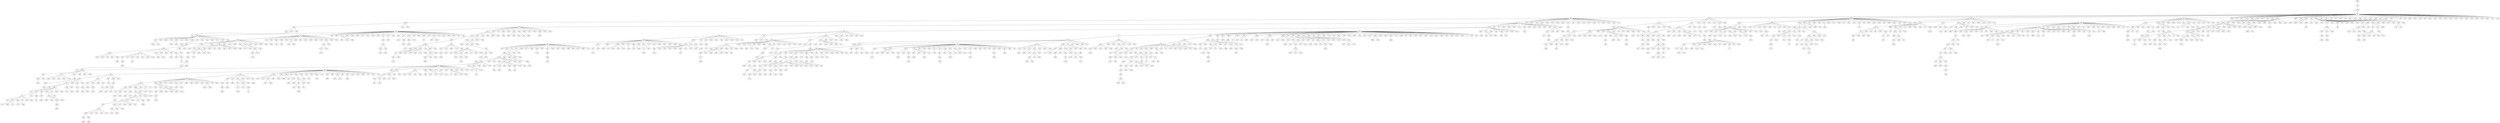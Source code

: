 strict graph "" {
	4626 -- 616;
	616 -- 4203;
	4203 -- 5607;
	5607 -- 1884;
	5607 -- 773;
	5607 -- 3259;
	5607 -- 2092;
	5607 -- 1963;
	5607 -- 3892;
	5607 -- 576;
	5607 -- 4677;
	5607 -- 3618;
	5607 -- 2992;
	5607 -- 3139;
	5607 -- 5787;
	5607 -- 254;
	5607 -- 1150;
	5607 -- 4236;
	5607 -- 4644;
	5607 -- 3758;
	5607 -- 2948;
	5607 -- 140;
	5607 -- 3900;
	5607 -- 1853;
	5607 -- 5397;
	5607 -- 872;
	5607 -- 935;
	5607 -- 620;
	5607 -- 2211;
	5607 -- 465;
	5607 -- 3158;
	5607 -- 1866;
	5607 -- 3317;
	5607 -- 1165;
	5607 -- 2946;
	5607 -- 5671;
	5607 -- 2681;
	5607 -- 1483;
	5607 -- 7;
	5607 -- 200;
	5607 -- 133;
	5607 -- 5909;
	5607 -- 3451;
	5607 -- 5353;
	5607 -- 864;
	5607 -- 5326;
	5607 -- 4814;
	5607 -- 4673;
	5607 -- 4272;
	5607 -- 5367;
	5607 -- 5514;
	5607 -- 3427;
	5607 -- 3265;
	5607 -- 5760;
	5607 -- 5259;
	5607 -- 1355;
	5607 -- 5849;
	5607 -- 1174;
	5607 -- 4765;
	1884 -- 2199;
	1884 -- 5121;
	1884 -- 787;
	1884 -- 2059;
	1884 -- 1067;
	1884 -- 3428;
	1884 -- 3599;
	1884 -- 3974;
	1884 -- 4913;
	1884 -- 3907;
	1884 -- 2476;
	1884 -- 1697;
	1884 -- 1069;
	1884 -- 2512;
	1884 -- 4773;
	1884 -- 1765;
	1884 -- 20;
	1884 -- 1074;
	1884 -- 5134;
	1884 -- 5118;
	1884 -- 122;
	2199 -- 3956;
	2199 -- 4119;
	2199 -- 5471;
	3956 -- 1443;
	3956 -- 4057;
	3956 -- 3032;
	773 -- 1739;
	773 -- 352;
	773 -- 4453;
	773 -- 3162;
	773 -- 4317;
	773 -- 4212;
	773 -- 2124;
	773 -- 1940;
	1739 -- 5775;
	1739 -- 1626;
	1739 -- 4073;
	1739 -- 2383;
	1739 -- 3328;
	1739 -- 3976;
	5775 -- 2729;
	5775 -- 2355;
	5775 -- 1668;
	5775 -- 3444;
	5775 -- 2375;
	5775 -- 4214;
	5775 -- 312;
	5775 -- 679;
	5775 -- 4462;
	5775 -- 5800;
	5775 -- 1080;
	5775 -- 3061;
	2729 -- 741;
	2729 -- 3379;
	2729 -- 5776;
	741 -- 1589;
	741 -- 2539;
	741 -- 1387;
	741 -- 2335;
	1589 -- 1091;
	1589 -- 5898;
	1589 -- 5536;
	1589 -- 4176;
	1091 -- 5065;
	5121 -- 4813;
	5121 -- 1109;
	5121 -- 1164;
	5121 -- 817;
	5121 -- 1949;
	5121 -- 2508;
	5121 -- 5604;
	5121 -- 5773;
	5121 -- 1281;
	5121 -- 844;
	5121 -- 5119;
	5121 -- 1254;
	5121 -- 4128;
	5121 -- 5460;
	4813 -- 5226;
	4813 -- 527;
	4813 -- 4222;
	4813 -- 871;
	4813 -- 3949;
	4813 -- 4249;
	4813 -- 4829;
	4813 -- 2285;
	4813 -- 5269;
	4813 -- 4253;
	4813 -- 3962;
	4813 -- 2489;
	4813 -- 4202;
	4813 -- 5823;
	5226 -- 3938;
	5226 -- 3314;
	5226 -- 658;
	5226 -- 2815;
	5226 -- 5712;
	5226 -- 1583;
	5226 -- 5299;
	5226 -- 3426;
	5226 -- 1021;
	5226 -- 1221;
	5226 -- 4343;
	5226 -- 1492;
	5226 -- 291;
	5226 -- 1742;
	5226 -- 2576;
	5226 -- 4364;
	5226 -- 5125;
	5226 -- 2478;
	5226 -- 2379;
	5226 -- 888;
	5226 -- 4449;
	5226 -- 4753;
	5226 -- 1931;
	5226 -- 235;
	5226 -- 1881;
	5226 -- 899;
	5226 -- 4526;
	5226 -- 498;
	5226 -- 3195;
	3938 -- 1627;
	3938 -- 2816;
	3938 -- 2404;
	3938 -- 1783;
	3938 -- 2046;
	3938 -- 1750;
	3938 -- 4951;
	3938 -- 1996;
	3938 -- 1475;
	3938 -- 5541;
	3938 -- 454;
	3938 -- 1358;
	3938 -- 3711;
	3938 -- 1556;
	3938 -- 1525;
	1627 -- 5538;
	1627 -- 5115;
	1109 -- 3363;
	1109 -- 2556;
	1109 -- 4459;
	1109 -- 3767;
	1109 -- 4288;
	1109 -- 3237;
	1109 -- 3068;
	1109 -- 1186;
	1109 -- 4955;
	1109 -- 5911;
	3363 -- 1828;
	3363 -- 1501;
	3363 -- 4368;
	3363 -- 3492;
	3363 -- 5650;
	3363 -- 1754;
	3363 -- 619;
	3363 -- 1100;
	3363 -- 4540;
	1828 -- 1268;
	1828 -- 3303;
	1828 -- 375;
	1828 -- 4315;
	1828 -- 3628;
	1828 -- 4731;
	1828 -- 1681;
	1828 -- 4559;
	1828 -- 4613;
	1828 -- 1025;
	1828 -- 370;
	1268 -- 4505;
	1268 -- 1075;
	1268 -- 5499;
	1268 -- 2969;
	1268 -- 3442;
	1268 -- 2311;
	1268 -- 2592;
	1268 -- 2498;
	1268 -- 5543;
	1268 -- 2511;
	1268 -- 4647;
	1268 -- 5282;
	1268 -- 3491;
	1268 -- 4146;
	1268 -- 4685;
	1268 -- 5512;
	4505 -- 318;
	4505 -- 3942;
	4505 -- 16;
	4505 -- 1201;
	4505 -- 4403;
	4505 -- 4117;
	4505 -- 2385;
	4505 -- 2634;
	4505 -- 3037;
	4505 -- 5255;
	4505 -- 1158;
	4505 -- 2139;
	4505 -- 5455;
	4505 -- 3588;
	4505 -- 869;
	4505 -- 5475;
	4505 -- 4690;
	4505 -- 729;
	2556 -- 727;
	2556 -- 1899;
	2556 -- 2825;
	2556 -- 4456;
	2556 -- 1695;
	2556 -- 2236;
	2556 -- 5793;
	2556 -- 2846;
	2556 -- 3936;
	2556 -- 1696;
	2556 -- 3137;
	2556 -- 3627;
	2556 -- 2800;
	2556 -- 5162;
	2556 -- 3983;
	2556 -- 554;
	2556 -- 1220;
	2556 -- 2361;
	2556 -- 2134;
	2556 -- 350;
	2556 -- 3406;
	2556 -- 2209;
	2556 -- 2742;
	2556 -- 4485;
	2556 -- 3762;
	2556 -- 1922;
	2556 -- 5305;
	2556 -- 2295;
	2556 -- 2056;
	2556 -- 1050;
	2556 -- 2826;
	2556 -- 1123;
	2556 -- 3989;
	2556 -- 491;
	2556 -- 409;
	2556 -- 1738;
	2556 -- 1971;
	2556 -- 3365;
	2556 -- 1393;
	2556 -- 2302;
	2556 -- 3664;
	2556 -- 1325;
	2556 -- 2029;
	2556 -- 4720;
	2556 -- 5096;
	2556 -- 77;
	2556 -- 1402;
	2556 -- 618;
	727 -- 3763;
	727 -- 3049;
	3763 -- 3824;
	3763 -- 1513;
	3763 -- 1245;
	3763 -- 1070;
	3763 -- 5292;
	3763 -- 815;
	3763 -- 128;
	3763 -- 2362;
	3763 -- 4008;
	3763 -- 501;
	527 -- 1078;
	527 -- 4452;
	527 -- 2129;
	527 -- 5384;
	527 -- 5689;
	527 -- 3817;
	1078 -- 5495;
	1078 -- 1581;
	1078 -- 3793;
	1078 -- 2944;
	1078 -- 3399;
	5495 -- 3568;
	5495 -- 3143;
	3568 -- 4839;
	3568 -- 364;
	3568 -- 5444;
	3568 -- 332;
	3568 -- 4260;
	3568 -- 4184;
	3314 -- 3944;
	3314 -- 965;
	3314 -- 1846;
	3314 -- 4242;
	3314 -- 4508;
	3314 -- 184;
	3314 -- 716;
	3314 -- 3485;
	3314 -- 862;
	3314 -- 4232;
	3314 -- 3304;
	3314 -- 3600;
	3314 -- 4743;
	3314 -- 3018;
	3314 -- 5810;
	3314 -- 2462;
	3944 -- 4825;
	3944 -- 3315;
	3944 -- 5106;
	3944 -- 2691;
	3944 -- 4692;
	3944 -- 4129;
	3944 -- 4303;
	3944 -- 2343;
	3944 -- 1331;
	3944 -- 4796;
	3944 -- 1694;
	3944 -- 4897;
	3944 -- 3919;
	4825 -- 4388;
	4825 -- 1156;
	4825 -- 1939;
	4388 -- 5825;
	4388 -- 40;
	4388 -- 3736;
	4388 -- 5679;
	4388 -- 2025;
	4388 -- 2187;
	4388 -- 905;
	5825 -- 1007;
	5825 -- 5236;
	5825 -- 778;
	5825 -- 3567;
	5825 -- 5028;
	1899 -- 2230;
	1899 -- 4190;
	1899 -- 808;
	2230 -- 4068;
	2230 -- 5467;
	2230 -- 5442;
	2230 -- 4738;
	2230 -- 4517;
	2230 -- 3034;
	4068 -- 5556;
	4068 -- 391;
	4068 -- 590;
	4068 -- 2924;
	4068 -- 4000;
	4068 -- 2670;
	4068 -- 290;
	4068 -- 112;
	4068 -- 2574;
	4068 -- 855;
	4068 -- 1474;
	4068 -- 4186;
	5556 -- 5102;
	5556 -- 3381;
	5556 -- 845;
	5556 -- 5826;
	3942 -- 2388;
	3942 -- 178;
	3942 -- 5316;
	2388 -- 5403;
	2388 -- 4504;
	2388 -- 5895;
	2388 -- 3056;
	2388 -- 5783;
	5403 -- 3596;
	5403 -- 1196;
	5403 -- 1020;
	5403 -- 2874;
	5403 -- 5087;
	5403 -- 3333;
	5403 -- 2784;
	5403 -- 2943;
	3596 -- 943;
	3596 -- 3709;
	3596 -- 5433;
	3596 -- 5339;
	3596 -- 3082;
	3596 -- 1616;
	943 -- 5606;
	943 -- 1891;
	943 -- 1384;
	943 -- 5335;
	943 -- 3787;
	943 -- 5885;
	943 -- 3809;
	943 -- 3112;
	943 -- 2509;
	943 -- 3792;
	943 -- 2630;
	943 -- 5585;
	943 -- 1580;
	943 -- 1873;
	943 -- 310;
	5606 -- 996;
	5606 -- 770;
	5606 -- 2871;
	5606 -- 3330;
	5606 -- 5587;
	5606 -- 2208;
	996 -- 3236;
	996 -- 3145;
	3236 -- 2320;
	3259 -- 2851;
	3259 -- 5094;
	3259 -- 1095;
	3259 -- 5657;
	3259 -- 821;
	3259 -- 4681;
	3259 -- 984;
	3259 -- 784;
	3259 -- 3035;
	3259 -- 5271;
	3259 -- 5663;
	3259 -- 417;
	3259 -- 2402;
	3259 -- 5159;
	3259 -- 2491;
	3259 -- 230;
	3259 -- 5854;
	3259 -- 3685;
	3259 -- 1902;
	3259 -- 830;
	3259 -- 5008;
	3259 -- 5380;
	3259 -- 1182;
	3259 -- 4325;
	3259 -- 3522;
	2851 -- 5166;
	2851 -- 24;
	2851 -- 4603;
	2851 -- 1421;
	5166 -- 5437;
	5166 -- 2506;
	5166 -- 604;
	5166 -- 107;
	5166 -- 325;
	5166 -- 2832;
	5166 -- 5852;
	5166 -- 3744;
	5166 -- 3055;
	5166 -- 4010;
	5166 -- 2220;
	4190 -- 2349;
	4190 -- 3967;
	4190 -- 1533;
	4190 -- 378;
	4190 -- 4394;
	2349 -- 1511;
	965 -- 5083;
	2092 -- 4593;
	2092 -- 4708;
	2092 -- 4732;
	2092 -- 2916;
	2092 -- 3916;
	2092 -- 857;
	2092 -- 5934;
	2092 -- 4892;
	2092 -- 3458;
	2092 -- 3578;
	2092 -- 3172;
	4593 -- 2535;
	4593 -- 5928;
	2535 -- 2371;
	2535 -- 5426;
	2535 -- 334;
	2535 -- 466;
	2535 -- 2841;
	2535 -- 4346;
	2371 -- 5265;
	2371 -- 5798;
	2371 -- 5163;
	2371 -- 894;
	5265 -- 328;
	3315 -- 2140;
	3303 -- 2760;
	3303 -- 1272;
	3303 -- 4228;
	2760 -- 4981;
	2760 -- 4764;
	2760 -- 1392;
	2760 -- 1822;
	2760 -- 3396;
	2760 -- 3300;
	2760 -- 2137;
	2760 -- 3312;
	2760 -- 3375;
	4981 -- 4361;
	1501 -- 4349;
	1501 -- 4337;
	1501 -- 2221;
	1963 -- 4608;
	1963 -- 5873;
	1963 -- 2168;
	1963 -- 4570;
	1963 -- 5629;
	1963 -- 4538;
	1963 -- 5235;
	1963 -- 436;
	1963 -- 2409;
	1963 -- 1128;
	1963 -- 2612;
	1963 -- 740;
	1963 -- 710;
	1963 -- 2364;
	4608 -- 157;
	4608 -- 893;
	4608 -- 2128;
	4608 -- 44;
	4608 -- 2831;
	4608 -- 5718;
	4608 -- 1535;
	4608 -- 5273;
	4608 -- 750;
	4608 -- 5358;
	4608 -- 1679;
	4608 -- 811;
	4608 -- 4350;
	4608 -- 1463;
	4608 -- 83;
	4608 -- 4391;
	4608 -- 5340;
	4608 -- 3855;
	4608 -- 3166;
	4608 -- 612;
	4608 -- 42;
	16 -- 580;
	1075 -- 2547;
	1075 -- 1979;
	2547 -- 437;
	5094 -- 4138;
	5094 -- 51;
	5094 -- 1213;
	5094 -- 1925;
	5094 -- 2588;
	5094 -- 745;
	5094 -- 3215;
	5094 -- 826;
	5094 -- 5198;
	4459 -- 3106;
	391 -- 5636;
	5636 -- 4250;
	5636 -- 3877;
	5636 -- 1761;
	5636 -- 250;
	5636 -- 660;
	4250 -- 4268;
	4250 -- 4961;
	4250 -- 1142;
	4268 -- 954;
	954 -- 1348;
	1348 -- 3052;
	375 -- 2424;
	1513 -- 4481;
	1513 -- 2822;
	1513 -- 2659;
	1513 -- 712;
	4481 -- 4762;
	4481 -- 1631;
	4481 -- 4352;
	4481 -- 2975;
	4481 -- 1279;
	4481 -- 4658;
	4481 -- 4709;
	4481 -- 929;
	4481 -- 1250;
	4481 -- 4922;
	4481 -- 3359;
	4481 -- 5648;
	4481 -- 646;
	4481 -- 108;
	4762 -- 1987;
	4762 -- 1000;
	4762 -- 3164;
	1987 -- 626;
	1987 -- 5565;
	1987 -- 3527;
	1987 -- 3849;
	626 -- 2993;
	626 -- 1457;
	5873 -- 2063;
	5873 -- 3563;
	5873 -- 4831;
	5873 -- 5548;
	5873 -- 323;
	2063 -- 3499;
	2063 -- 223;
	2063 -- 523;
	3499 -- 3467;
	3467 -- 3250;
	1631 -- 1229;
	1229 -- 3958;
	3958 -- 1875;
	3958 -- 2014;
	1875 -- 3122;
	1875 -- 3681;
	3122 -- 1788;
	3122 -- 5633;
	3122 -- 3950;
	1788 -- 3111;
	1891 -- 2560;
	1891 -- 2406;
	1891 -- 1394;
	1891 -- 5306;
	1891 -- 2682;
	1891 -- 204;
	1891 -- 2934;
	1891 -- 4049;
	1891 -- 1413;
	1891 -- 1941;
	1891 -- 5382;
	1891 -- 5173;
	1891 -- 3819;
	1891 -- 4291;
	1891 -- 3697;
	1891 -- 560;
	1891 -- 1561;
	1891 -- 3144;
	1891 -- 4162;
	1891 -- 1900;
	1891 -- 1371;
	1891 -- 5947;
	1891 -- 5101;
	2560 -- 469;
	2560 -- 3267;
	2560 -- 4937;
	2560 -- 4028;
	2560 -- 4571;
	469 -- 1671;
	469 -- 1238;
	469 -- 2037;
	469 -- 4987;
	1671 -- 5745;
	1671 -- 4963;
	1671 -- 3500;
	1671 -- 926;
	5745 -- 5717;
	2825 -- 1062;
	5106 -- 822;
	4456 -- 3884;
	1245 -- 2259;
	1245 -- 1684;
	1245 -- 2390;
	1245 -- 595;
	1245 -- 1347;
	1245 -- 298;
	1245 -- 1304;
	1245 -- 3541;
	1245 -- 1517;
	1245 -- 2745;
	1245 -- 5138;
	1245 -- 5494;
	1245 -- 824;
	1245 -- 1005;
	1245 -- 1256;
	1245 -- 1376;
	1245 -- 4980;
	1245 -- 492;
	1245 -- 941;
	1245 -- 208;
	1245 -- 5182;
	1245 -- 1818;
	1245 -- 5063;
	1245 -- 4885;
	1245 -- 245;
	2259 -- 3775;
	3775 -- 3242;
	2406 -- 4860;
	2406 -- 896;
	2406 -- 1410;
	2406 -- 1097;
	2406 -- 1244;
	2406 -- 2673;
	2406 -- 963;
	4860 -- 3633;
	4860 -- 906;
	4860 -- 1920;
	4860 -- 2123;
	4860 -- 5392;
	4860 -- 1040;
	4860 -- 2231;
	4860 -- 2892;
	4860 -- 3641;
	4860 -- 4611;
	4860 -- 1502;
	4860 -- 3182;
	4860 -- 758;
	4860 -- 5562;
	3633 -- 106;
	3633 -- 4804;
	3633 -- 3688;
	3633 -- 4219;
	3633 -- 55;
	3633 -- 2717;
	106 -- 643;
	106 -- 1950;
	106 -- 4191;
	106 -- 4970;
	3618 -- 288;
	40 -- 5216;
	40 -- 119;
	40 -- 3570;
	40 -- 5719;
	40 -- 3201;
	40 -- 1930;
	40 -- 2138;
	5216 -- 5799;
	1394 -- 3311;
	1394 -- 2417;
	1394 -- 2233;
	1394 -- 4087;
	1394 -- 2044;
	1394 -- 4886;
	3139 -- 4448;
	3139 -- 4292;
	4448 -- 1657;
	4448 -- 1300;
	4448 -- 3345;
	4448 -- 2541;
	4448 -- 2228;
	4448 -- 1883;
	4448 -- 2848;
	4448 -- 3276;
	4448 -- 2039;
	1657 -- 3218;
	1657 -- 2613;
	1657 -- 2290;
	1657 -- 3253;
	1657 -- 4807;
	1657 -- 346;
	1657 -- 4763;
	3218 -- 1236;
	3218 -- 197;
	3218 -- 3649;
	3218 -- 722;
	3218 -- 19;
	3218 -- 4479;
	1236 -- 1167;
	1236 -- 4490;
	1236 -- 3557;
	1236 -- 701;
	352 -- 5213;
	352 -- 3188;
	352 -- 978;
	5213 -- 2435;
	5213 -- 5945;
	5213 -- 2854;
	5213 -- 1482;
	5213 -- 2740;
	5213 -- 1470;
	2435 -- 4461;
	2435 -- 5549;
	2435 -- 3878;
	2435 -- 3257;
	2435 -- 3867;
	4461 -- 2282;
	1695 -- 4990;
	2236 -- 56;
	893 -- 4636;
	893 -- 1003;
	893 -- 5228;
	893 -- 3653;
	893 -- 3951;
	893 -- 123;
	893 -- 2397;
	893 -- 4878;
	893 -- 5691;
	893 -- 1124;
	4636 -- 981;
	981 -- 4101;
	981 -- 851;
	4101 -- 3424;
	4101 -- 3509;
	4101 -- 540;
	3424 -- 4417;
	3424 -- 5294;
	4417 -- 99;
	4417 -- 1926;
	99 -- 1212;
	1167 -- 4471;
	4961 -- 2281;
	2281 -- 4534;
	2281 -- 3069;
	2128 -- 5391;
	2128 -- 5886;
	2128 -- 5215;
	2128 -- 4167;
	2128 -- 3769;
	2128 -- 4520;
	2128 -- 3245;
	2128 -- 5050;
	2128 -- 1923;
	2128 -- 3119;
	2128 -- 621;
	2128 -- 5496;
	2128 -- 1687;
	2128 -- 1856;
	2128 -- 4098;
	5391 -- 4583;
	5391 -- 5416;
	5391 -- 2798;
	5391 -- 1336;
	5391 -- 5905;
	5391 -- 2313;
	5391 -- 1576;
	5391 -- 958;
	1095 -- 2006;
	1095 -- 4421;
	1095 -- 5251;
	1095 -- 2226;
	2006 -- 3434;
	2006 -- 1573;
	2006 -- 956;
	2006 -- 392;
	3434 -- 3447;
	3434 -- 1643;
	3434 -- 4145;
	3434 -- 1972;
	3434 -- 3713;
	3447 -- 2217;
	3447 -- 5424;
	2217 -- 5203;
	2691 -- 2061;
	2691 -- 2481;
	2691 -- 5847;
	2691 -- 578;
	2691 -- 1385;
	2691 -- 4697;
	2691 -- 2907;
	2691 -- 3840;
	2691 -- 5908;
	3143 -- 3415;
	3143 -- 5112;
	3143 -- 2886;
	3143 -- 2733;
	3143 -- 2586;
	3415 -- 3438;
	3438 -- 1480;
	5657 -- 3662;
	5657 -- 314;
	590 -- 1484;
	1484 -- 113;
	113 -- 1682;
	113 -- 623;
	1300 -- 1030;
	1070 -- 2710;
	1070 -- 534;
	1070 -- 1110;
	1070 -- 3703;
	1070 -- 1628;
	1070 -- 5693;
	1070 -- 1404;
	2710 -- 2853;
	4708 -- 4080;
	4708 -- 430;
	4708 -- 874;
	4708 -- 2494;
	4708 -- 5828;
	4708 -- 2891;
	4708 -- 311;
	4708 -- 4088;
	4080 -- 4672;
	4080 -- 786;
	4080 -- 2154;
	4672 -- 3390;
	4672 -- 255;
	770 -- 2358;
	770 -- 3441;
	770 -- 2473;
	770 -- 3986;
	770 -- 1130;
	2355 -- 3264;
	2355 -- 4458;
	2355 -- 4663;
	2355 -- 4975;
	5793 -- 685;
	5793 -- 551;
	5793 -- 5368;
	5549 -- 4199;
	5549 -- 5630;
	2975 -- 5318;
	2975 -- 5588;
	5318 -- 116;
	5318 -- 1911;
	5318 -- 2569;
	5318 -- 5781;
	116 -- 3925;
	116 -- 2328;
	116 -- 3433;
	116 -- 5139;
	116 -- 1924;
	116 -- 2008;
	116 -- 561;
	116 -- 5555;
	906 -- 1302;
	906 -- 2073;
	906 -- 2116;
	906 -- 2034;
	5292 -- 4397;
	5292 -- 5829;
	5292 -- 3834;
	5292 -- 2861;
	4397 -- 237;
	4397 -- 3261;
	4368 -- 5245;
	4368 -- 2770;
	4368 -- 2333;
	4368 -- 5551;
	4368 -- 2501;
	4368 -- 3021;
	5245 -- 657;
	5245 -- 1864;
	5245 -- 4229;
	5245 -- 1077;
	5245 -- 159;
	5245 -- 4604;
	5245 -- 3988;
	5245 -- 1604;
	5245 -- 150;
	5245 -- 2451;
	5245 -- 1714;
	5245 -- 3394;
	5245 -- 1116;
	5245 -- 4149;
	657 -- 3789;
	657 -- 2386;
	657 -- 4568;
	657 -- 3008;
	657 -- 803;
	657 -- 4169;
	5228 -- 1415;
	5228 -- 5522;
	4453 -- 5277;
	5277 -- 2418;
	896 -- 1140;
	896 -- 5017;
	1140 -- 4802;
	4802 -- 2890;
	2613 -- 5;
	2613 -- 4441;
	2613 -- 5261;
	2613 -- 5729;
	2613 -- 789;
	4199 -- 3765;
	4199 -- 3636;
	364 -- 94;
	364 -- 884;
	94 -- 1966;
	94 -- 1905;
	1966 -- 5474;
	1581 -- 3518;
	1581 -- 5178;
	1581 -- 5813;
	1581 -- 1992;
	197 -- 5088;
	197 -- 3963;
	5088 -- 4539;
	5088 -- 666;
	1864 -- 5505;
	5306 -- 164;
	3444 -- 5214;
	5712 -- 2813;
	5712 -- 5375;
	5712 -- 1008;
	2846 -- 5462;
	2846 -- 4106;
	2328 -- 1520;
	2328 -- 3198;
	2328 -- 5034;
	1520 -- 2563;
	1520 -- 2157;
	5565 -- 4118;
	4118 -- 396;
	4118 -- 2399;
	396 -- 2977;
	3267 -- 4927;
	3267 -- 2387;
	3267 -- 5090;
	3267 -- 1871;
	4927 -- 4360;
	4927 -- 5834;
	4360 -- 3296;
	4360 -- 5871;
	1212 -- 329;
	1212 -- 3108;
	1212 -- 3901;
	3936 -- 5332;
	3936 -- 2391;
	3936 -- 3192;
	2390 -- 3502;
	2390 -- 2982;
	2390 -- 1544;
	2390 -- 4269;
	4963 -- 2103;
	4963 -- 3450;
	4963 -- 2162;
	4963 -- 431;
	4963 -- 1059;
	4963 -- 5186;
	2103 -- 677;
	2103 -- 2701;
	2103 -- 5440;
	677 -- 1307;
	677 -- 4375;
	677 -- 806;
	677 -- 345;
	677 -- 459;
	677 -- 4432;
	2168 -- 4864;
	2168 -- 4062;
	2168 -- 854;
	2168 -- 1141;
	595 -- 4104;
	595 -- 1120;
	595 -- 1601;
	4104 -- 4331;
	1347 -- 4238;
	1347 -- 1887;
	1347 -- 2165;
	1347 -- 1112;
	4238 -- 3583;
	5178 -- 1485;
	5178 -- 539;
	1485 -- 330;
	1485 -- 1405;
	1485 -- 3232;
	1485 -- 2368;
	1485 -- 224;
	1485 -- 4042;
	1485 -- 4529;
	3049 -- 904;
	3049 -- 2645;
	3049 -- 4785;
	3049 -- 5480;
	3049 -- 4271;
	3049 -- 2194;
	3049 -- 4533;
	904 -- 5918;
	904 -- 5181;
	904 -- 5513;
	904 -- 4615;
	904 -- 2389;
	5918 -- 1420;
	1626 -- 742;
	742 -- 503;
	787 -- 4377;
	4377 -- 3776;
	4377 -- 3299;
	4377 -- 3497;
	4377 -- 5832;
	4732 -- 2064;
	4732 -- 5067;
	4732 -- 4295;
	4229 -- 4687;
	3450 -- 2097;
	2097 -- 3505;
	2162 -- 3913;
	2162 -- 5702;
	5829 -- 3890;
	5829 -- 4574;
	5829 -- 2764;
	1696 -- 4507;
	1696 -- 3968;
	1696 -- 3555;
	1696 -- 2479;
	5335 -- 1716;
	5335 -- 5803;
	5335 -- 2941;
	5335 -- 3159;
	1716 -- 5748;
	1716 -- 89;
	1716 -- 3392;
	5748 -- 5407;
	2682 -- 5716;
	2770 -- 3591;
	2770 -- 2867;
	4236 -- 1983;
	4236 -- 2049;
	4236 -- 3905;
	4236 -- 3269;
	4236 -- 4838;
	4236 -- 4969;
	4236 -- 2868;
	4236 -- 2605;
	4236 -- 3943;
	4236 -- 4483;
	4236 -- 1982;
	3162 -- 5371;
	3137 -- 624;
	624 -- 4112;
	624 -- 5545;
	624 -- 743;
	624 -- 1504;
	3688 -- 145;
	3688 -- 3356;
	3688 -- 4416;
	145 -- 3872;
	145 -- 559;
	145 -- 2018;
	145 -- 5155;
	3872 -- 1231;
	3872 -- 3177;
	3872 -- 1648;
	3872 -- 5727;
	3872 -- 4841;
	1231 -- 940;
	1231 -- 5399;
	1231 -- 2070;
	1231 -- 3094;
	1231 -- 2881;
	1231 -- 2677;
	940 -- 575;
	575 -- 5639;
	575 -- 5295;
	575 -- 5253;
	575 -- 5194;
	575 -- 3113;
	5639 -- 1440;
	5639 -- 2453;
	1440 -- 4998;
	4937 -- 1290;
	4315 -- 2288;
	2288 -- 531;
	4421 -- 782;
	782 -- 3651;
	782 -- 3684;
	782 -- 5857;
	782 -- 1527;
	3651 -- 30;
	3651 -- 3926;
	3651 -- 4450;
	3651 -- 4230;
	30 -- 402;
	815 -- 850;
	815 -- 1489;
	3627 -- 3531;
	3627 -- 4007;
	3627 -- 344;
	4062 -- 547;
	4062 -- 2835;
	2800 -- 2683;
	2683 -- 5053;
	2683 -- 853;
	2683 -- 1104;
	808 -- 4977;
	808 -- 3319;
	808 -- 2718;
	4977 -- 4059;
	2386 -- 4698;
	2386 -- 5170;
	2386 -- 1399;
	2386 -- 2003;
	2386 -- 1448;
	2386 -- 5686;
	4698 -- 3712;
	3712 -- 2988;
	5162 -- 1630;
	5162 -- 2022;
	1630 -- 5590;
	5499 -- 4656;
	5545 -- 5735;
	5735 -- 3918;
	5735 -- 4722;
	5735 -- 1726;
	3787 -- 5176;
	3787 -- 2031;
	3787 -- 1043;
	3787 -- 5195;
	2948 -- 3334;
	2948 -- 4600;
	2948 -- 1785;
	2948 -- 2266;
	2375 -- 2843;
	2375 -- 3625;
	2375 -- 2122;
	2375 -- 3604;
	2375 -- 2096;
	2843 -- 3221;
	3221 -- 199;
	2233 -- 5011;
	2233 -- 4984;
	2916 -- 3718;
	2916 -- 3386;
	2916 -- 3592;
	2916 -- 2020;
	2916 -- 1429;
	2916 -- 3249;
	3718 -- 880;
	2061 -- 1296;
	2061 -- 1704;
	2061 -- 5623;
	2061 -- 3632;
	2061 -- 841;
	1296 -- 3354;
	3354 -- 4156;
	1077 -- 3701;
	1077 -- 4546;
	3319 -- 1801;
	3319 -- 2628;
	140 -- 1149;
	140 -- 5869;
	378 -- 4503;
	378 -- 709;
	378 -- 2747;
	378 -- 5768;
	4503 -- 4278;
	4503 -- 1446;
	2934 -- 5511;
	5511 -- 5526;
	5511 -- 388;
	5511 -- 1740;
	5511 -- 462;
	3500 -- 5752;
	3500 -- 3875;
	5294 -- 4756;
	5294 -- 1858;
	4242 -- 1217;
	1110 -- 2090;
	1110 -- 1274;
	2046 -- 4784;
	2046 -- 4634;
	3776 -- 181;
	3776 -- 5670;
	604 -- 1299;
	1299 -- 3646;
	3492 -- 3353;
	3492 -- 5160;
	3900 -- 1570;
	3900 -- 1079;
	3900 -- 2062;
	3900 -- 3005;
	3900 -- 973;
	3900 -- 4108;
	3900 -- 5876;
	3900 -- 2411;
	3900 -- 4812;
	3769 -- 671;
	3767 -- 985;
	3767 -- 720;
	3767 -- 2901;
	784 -- 4921;
	2969 -- 179;
	2969 -- 2445;
	2969 -- 2010;
	2969 -- 5470;
	3709 -- 14;
	3709 -- 4126;
	14 -- 937;
	3736 -- 4255;
	3736 -- 3732;
	539 -- 834;
	539 -- 1829;
	834 -- 2758;
	834 -- 5303;
	3345 -- 4930;
	3345 -- 2079;
	3703 -- 4225;
	3703 -- 5564;
	4225 -- 2762;
	4225 -- 219;
	4225 -- 5583;
	2762 -- 1586;
	2762 -- 2188;
	1067 -- 4316;
	4658 -- 5778;
	4658 -- 2248;
	4658 -- 4554;
	3983 -- 3048;
	2333 -- 1276;
	2333 -- 4973;
	2333 -- 4105;
	2333 -- 3440;
	2333 -- 3093;
	2333 -- 511;
	3108 -- 4033;
	3108 -- 4891;
	4049 -- 3038;
	4508 -- 644;
	2822 -- 4201;
	1410 -- 5850;
	325 -- 2002;
	325 -- 3152;
	325 -- 475;
	2002 -- 3170;
	3170 -- 2151;
	3170 -- 3864;
	3170 -- 2454;
	3170 -- 4556;
	3170 -- 4482;
	3170 -- 1908;
	3170 -- 467;
	3170 -- 3564;
	3170 -- 485;
	3170 -- 413;
	3170 -- 5148;
	2151 -- 4774;
	2151 -- 303;
	2151 -- 3973;
	5480 -- 4619;
	5480 -- 1029;
	5480 -- 3525;
	5467 -- 923;
	554 -- 2104;
	554 -- 4342;
	2049 -- 4834;
	4834 -- 5868;
	4834 -- 287;
	3949 -- 4793;
	3926 -- 4444;
	3926 -- 600;
	3926 -- 4168;
	3926 -- 3771;
	5444 -- 4742;
	5444 -- 3738;
	5444 -- 480;
	5444 -- 2720;
	5444 -- 1599;
	1097 -- 2737;
	1097 -- 1430;
	1097 -- 5168;
	2737 -- 1773;
	1773 -- 1284;
	4375 -- 3127;
	4375 -- 5004;
	4375 -- 1717;
	1220 -- 593;
	5718 -- 2351;
	3864 -- 5680;
	3864 -- 1126;
	3864 -- 2110;
	1853 -- 2089;
	1853 -- 4565;
	1853 -- 3689;
	1853 -- 2889;
	1853 -- 2551;
	1853 -- 383;
	2089 -- 1748;
	2089 -- 2504;
	2089 -- 284;
	1748 -- 2470;
	1748 -- 2441;
	1748 -- 3199;
	1748 -- 3466;
	332 -- 1133;
	332 -- 5685;
	1133 -- 4956;
	1133 -- 4120;
	1133 -- 3533;
	1517 -- 5542;
	1413 -- 4121;
	2745 -- 4872;
	4872 -- 2012;
	3834 -- 4464;
	3834 -- 217;
	5203 -- 2277;
	2924 -- 3397;
	4520 -- 4899;
	303 -- 3461;
	303 -- 1023;
	3913 -- 3059;
	3913 -- 4218;
	3913 -- 2855;
	3913 -- 3995;
	2037 -- 3674;
	3674 -- 3309;
	5397 -- 2768;
	2768 -- 1730;
	2768 -- 979;
	1079 -- 2538;
	2538 -- 3246;
	2538 -- 1253;
	2538 -- 5208;
	3246 -- 2166;
	5138 -- 2927;
	5138 -- 1041;
	2871 -- 2626;
	2626 -- 2629;
	2629 -- 5914;
	5885 -- 5592;
	5885 -- 3024;
	5382 -- 295;
	346 -- 842;
	4145 -- 813;
	5494 -- 190;
	5087 -- 354;
	5087 -- 1184;
	5087 -- 1692;
	5087 -- 5258;
	5087 -- 2098;
	5087 -- 2410;
	354 -- 2970;
	824 -- 2463;
	824 -- 2121;
	806 -- 3372;
	806 -- 4296;
	3905 -- 2966;
	3905 -- 2164;
	5399 -- 3781;
	5399 -- 3959;
	5399 -- 1819;
	3781 -- 3014;
	3781 -- 4852;
	1184 -- 4522;
	2343 -- 4771;
	2343 -- 983;
	3819 -- 4348;
	3765 -- 637;
	3765 -- 2240;
	4156 -- 4171;
	4156 -- 5846;
	2116 -- 3804;
	2116 -- 5938;
	2116 -- 2620;
	2116 -- 4095;
	2116 -- 4657;
	2116 -- 5175;
	4219 -- 3517;
	4709 -- 5136;
	1405 -- 2610;
	2634 -- 2724;
	3570 -- 490;
	4565 -- 553;
	4565 -- 1241;
	4565 -- 2546;
	553 -- 5739;
	5739 -- 3360;
	5739 -- 4849;
	5739 -- 2911;
	5739 -- 397;
	5739 -- 308;
	3360 -- 5298;
	3901 -- 4180;
	4180 -- 4761;
	1446 -- 4920;
	4920 -- 1789;
	2854 -- 5820;
	3257 -- 3822;
	3257 -- 4958;
	3822 -- 423;
	3822 -- 2456;
	423 -- 4066;
	423 -- 2393;
	423 -- 3262;
	423 -- 5900;
	423 -- 151;
	4066 -- 3814;
	2659 -- 2283;
	4829 -- 2689;
	4829 -- 2842;
	4829 -- 2915;
	5536 -- 3001;
	5716 -- 3582;
	2670 -- 1436;
	2670 -- 1204;
	3684 -- 5530;
	3592 -- 4686;
	1253 -- 3078;
	1041 -- 1378;
	3245 -- 1223;
	291 -- 1618;
	1618 -- 1736;
	4028 -- 598;
	598 -- 5309;
	598 -- 2420;
	5309 -- 4684;
	5050 -- 911;
	3809 -- 1178;
	3809 -- 1724;
	750 -- 132;
	750 -- 4132;
	2784 -- 949;
	5846 -- 4752;
	600 -- 1218;
	600 -- 5762;
	2122 -- 3694;
	2122 -- 3291;
	3697 -- 5659;
	3697 -- 1534;
	2832 -- 3347;
	2832 -- 5232;
	2832 -- 3851;
	5102 -- 1663;
	5102 -- 4012;
	5102 -- 3530;
	2285 -- 912;
	5762 -- 927;
	2166 -- 3932;
	1376 -- 2611;
	2611 -- 5147;
	5928 -- 135;
	3890 -- 5468;
	2418 -- 2334;
	2334 -- 1943;
	1040 -- 2185;
	1040 -- 1603;
	1972 -- 3429;
	3429 -- 15;
	1742 -- 2637;
	5269 -- 4964;
	4849 -- 2244;
	3381 -- 4211;
	1156 -- 5025;
	1387 -- 1952;
	3068 -- 698;
	3068 -- 1540;
	3112 -- 1471;
	2012 -- 1849;
	4956 -- 4861;
	2628 -- 489;
	1573 -- 1114;
	4057 -- 957;
	1736 -- 1670;
	1736 -- 1530;
	1670 -- 4077;
	1272 -- 4670;
	1704 -- 2773;
	89 -- 4552;
	3649 -- 2971;
	3649 -- 1334;
	2453 -- 3595;
	1241 -- 2631;
	1601 -- 2260;
	2260 -- 3676;
	5416 -- 1991;
	5416 -- 8;
	5139 -- 5578;
	5440 -- 315;
	5895 -- 3693;
	5303 -- 2536;
	1475 -- 5039;
	1950 -- 4978;
	1950 -- 2847;
	4978 -- 4776;
	255 -- 4192;
	255 -- 4090;
	255 -- 68;
	4192 -- 5420;
	1213 -- 4739;
	2311 -- 1558;
	5255 -- 5856;
	5856 -- 2906;
	2906 -- 386;
	1482 -- 4751;
	1482 -- 3298;
	2798 -- 3072;
	2798 -- 2471;
	3072 -- 1967;
	2362 -- 816;
	1029 -- 921;
	1029 -- 2571;
	2631 -- 3777;
	5548 -- 5311;
	1561 -- 1944;
	2592 -- 2753;
	2592 -- 4895;
	1331 -- 3931;
	1331 -- 2184;
	3931 -- 3105;
	3931 -- 5327;
	3105 -- 1732;
	1663 -- 5314;
	1250 -- 1755;
	1250 -- 260;
	5125 -- 5761;
	3078 -- 2693;
	2855 -- 2840;
	2840 -- 5641;
	2491 -- 779;
	3804 -- 4510;
	4510 -- 1010;
	3693 -- 5024;
	2498 -- 34;
	34 -- 4974;
	5803 -- 425;
	5803 -- 3835;
	716 -- 1305;
	716 -- 4607;
	4441 -- 1180;
	4441 -- 2888;
	4441 -- 1076;
	4441 -- 1259;
	2478 -- 4835;
	2478 -- 5558;
	2478 -- 3720;
	4835 -- 4487;
	2489 -- 4041;
	5671 -- 3838;
	593 -- 1057;
	593 -- 1315;
	593 -- 3710;
	2295 -- 2860;
	2295 -- 5560;
	2420 -- 2210;
	2420 -- 544;
	1142 -- 2820;
	1142 -- 3020;
	1142 -- 5272;
	1142 -- 4021;
	1142 -- 4476;
	3232 -- 5227;
	3232 -- 1015;
	5227 -- 3766;
	1925 -- 4820;
	4820 -- 4434;
	4820 -- 2552;
	1430 -- 5747;
	1430 -- 3160;
	3052 -- 3827;
	1000 -- 4865;
	1000 -- 4633;
	5543 -- 1301;
	3160 -- 10;
	3827 -- 3798;
	3827 -- 1092;
	2718 -- 1609;
	2124 -- 2135;
	2124 -- 2436;
	712 -- 3313;
	712 -- 3928;
	3005 -- 739;
	5670 -- 5296;
	150 -- 5458;
	150 -- 1197;
	5458 -- 1495;
	4449 -- 125;
	3963 -- 5563;
	3963 -- 1137;
	5563 -- 3383;
	217 -- 1416;
	217 -- 1431;
	217 -- 1676;
	2826 -- 4492;
	2248 -- 2032;
	3744 -- 1138;
	3744 -- 5740;
	3262 -- 1839;
	1839 -- 3079;
	1839 -- 5184;
	1839 -- 674;
	2569 -- 2214;
	2888 -- 5275;
	132 -- 5750;
	5442 -- 5596;
	5182 -- 3575;
	5261 -- 3419;
	5261 -- 804;
	4970 -- 5060;
	4970 -- 4713;
	2630 -- 78;
	2630 -- 4842;
	2630 -- 2119;
	2630 -- 5059;
	5258 -- 4004;
	1495 -- 1665;
	2165 -- 1148;
	344 -- 2459;
	5781 -- 1390;
	5781 -- 403;
	3008 -- 695;
	2764 -- 780;
	5558 -- 2444;
	5740 -- 3226;
	1281 -- 1832;
	2444 -- 4116;
	5112 -- 4678;
	2409 -- 1411;
	2409 -- 72;
	2409 -- 3586;
	2409 -- 4336;
	1931 -- 2870;
	1931 -- 3692;
	3300 -- 910;
	2476 -- 420;
	420 -- 5815;
	1128 -- 5073;
	1114 -- 3731;
	2187 -- 5651;
	5800 -- 2192;
	2867 -- 5334;
	2867 -- 3601;
	5334 -- 3255;
	5334 -- 705;
	2740 -- 2748;
	2740 -- 4893;
	2740 -- 2337;
	2740 -- 317;
	4554 -- 2299;
	2605 -- 2330;
	3681 -- 1260;
	780 -- 1383;
	905 -- 1528;
	905 -- 5531;
	1761 -- 1465;
	3018 -- 1824;
	3018 -- 1004;
	1824 -- 1145;
	1824 -- 5720;
	1145 -- 4778;
	3182 -- 2009;
	3182 -- 4760;
	323 -- 5518;
	5518 -- 3326;
	2387 -- 4431;
	1940 -- 3423;
	1104 -- 2555;
	3215 -- 500;
	250 -- 43;
	5063 -- 1090;
	83 -- 399;
	83 -- 1909;
	3555 -- 3985;
	2266 -- 448;
	3557 -- 3826;
	4012 -- 390;
	2096 -- 1129;
	388 -- 4284;
	388 -- 889;
	1530 -- 3473;
	3884 -- 3171;
	5028 -- 3841;
	2391 -- 3233;
	485 -- 17;
	963 -- 5844;
	3575 -- 5405;
	2018 -- 4693;
	5799 -- 2000;
	5531 -- 29;
	4088 -- 2303;
	5900 -- 907;
	2098 -- 818;
	4346 -- 517;
	4346 -- 226;
	1740 -- 474;
	4431 -- 1382;
	889 -- 5646;
	1676 -- 3727;
	1489 -- 5864;
	4841 -- 2893;
	1856 -- 2640;
	978 -- 4137;
	5118 -- 2987;
	517 -- 5772;
	4295 -- 5161;
	5198 -- 5432;
	1124 -- 1357;
	5017 -- 1691;
	1871 -- 214;
	1129 -- 4308;
	4761 -- 995;
	5034 -- 4954;
}
